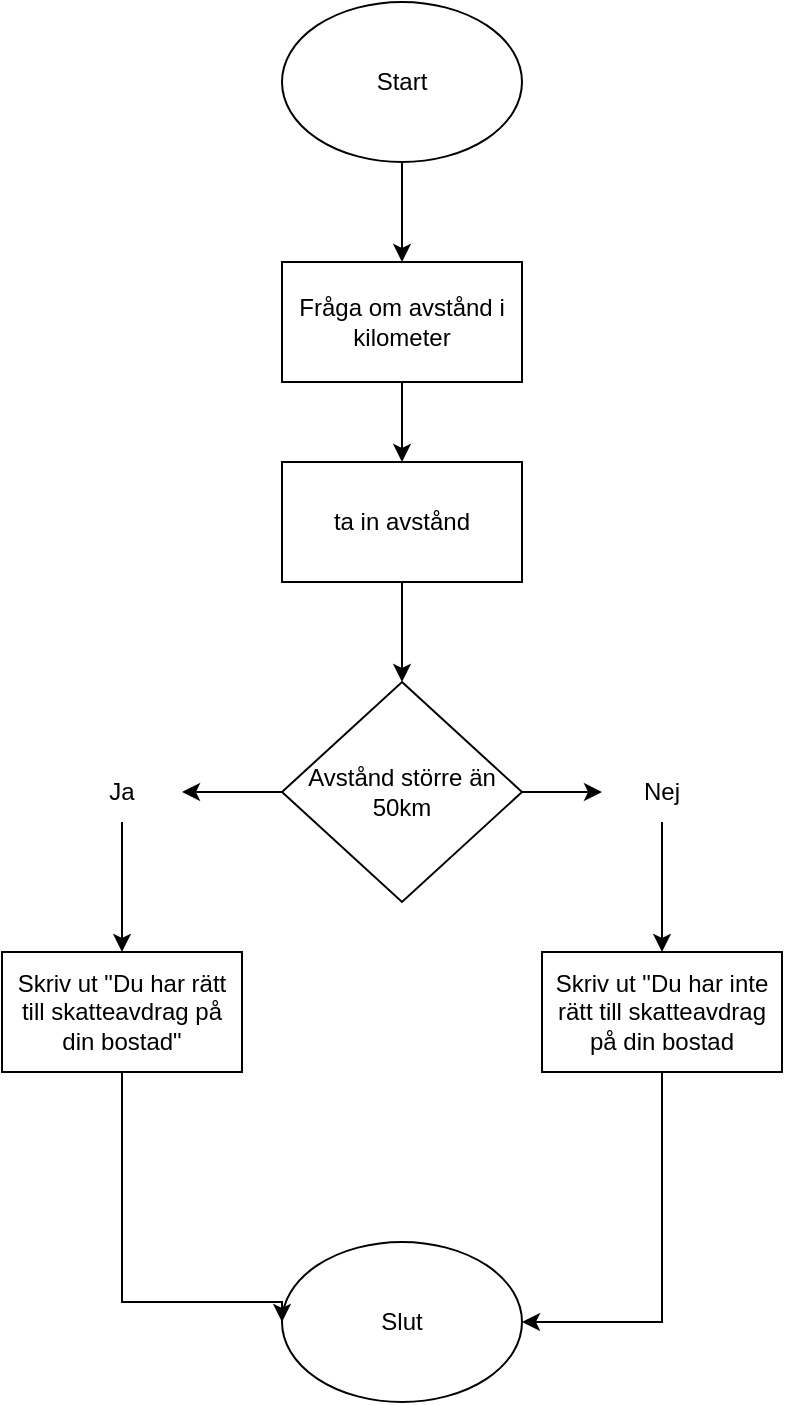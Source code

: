 <mxfile version="22.1.8" type="github">
  <diagram name="Sida-1" id="yPpwmeV9KJYCm5tZkfwi">
    <mxGraphModel dx="1539" dy="778" grid="1" gridSize="10" guides="1" tooltips="1" connect="1" arrows="1" fold="1" page="1" pageScale="1" pageWidth="827" pageHeight="1169" math="0" shadow="0">
      <root>
        <mxCell id="0" />
        <mxCell id="1" parent="0" />
        <mxCell id="3TbTK0MZ1GDGXiROB_Ax-4" value="" style="edgeStyle=orthogonalEdgeStyle;rounded=0;orthogonalLoop=1;jettySize=auto;html=1;" parent="1" source="3TbTK0MZ1GDGXiROB_Ax-1" target="3TbTK0MZ1GDGXiROB_Ax-2" edge="1">
          <mxGeometry relative="1" as="geometry" />
        </mxCell>
        <mxCell id="3TbTK0MZ1GDGXiROB_Ax-1" value="Start" style="ellipse;whiteSpace=wrap;html=1;" parent="1" vertex="1">
          <mxGeometry x="-30" y="270" width="120" height="80" as="geometry" />
        </mxCell>
        <mxCell id="3TbTK0MZ1GDGXiROB_Ax-5" value="" style="edgeStyle=orthogonalEdgeStyle;rounded=0;orthogonalLoop=1;jettySize=auto;html=1;" parent="1" source="3TbTK0MZ1GDGXiROB_Ax-2" target="3TbTK0MZ1GDGXiROB_Ax-3" edge="1">
          <mxGeometry relative="1" as="geometry" />
        </mxCell>
        <mxCell id="3TbTK0MZ1GDGXiROB_Ax-2" value="Fråga om avstånd i kilometer" style="rounded=0;whiteSpace=wrap;html=1;" parent="1" vertex="1">
          <mxGeometry x="-30" y="400" width="120" height="60" as="geometry" />
        </mxCell>
        <mxCell id="3TbTK0MZ1GDGXiROB_Ax-9" value="" style="edgeStyle=orthogonalEdgeStyle;rounded=0;orthogonalLoop=1;jettySize=auto;html=1;entryX=0.5;entryY=0;entryDx=0;entryDy=0;" parent="1" source="3TbTK0MZ1GDGXiROB_Ax-3" target="3TbTK0MZ1GDGXiROB_Ax-12" edge="1">
          <mxGeometry relative="1" as="geometry">
            <mxPoint x="30" y="630.0" as="targetPoint" />
          </mxGeometry>
        </mxCell>
        <mxCell id="3TbTK0MZ1GDGXiROB_Ax-3" value="ta in avstånd" style="rounded=0;whiteSpace=wrap;html=1;" parent="1" vertex="1">
          <mxGeometry x="-30" y="500" width="120" height="60" as="geometry" />
        </mxCell>
        <mxCell id="3TbTK0MZ1GDGXiROB_Ax-8" value="Slut" style="ellipse;whiteSpace=wrap;html=1;" parent="1" vertex="1">
          <mxGeometry x="-30" y="890" width="120" height="80" as="geometry" />
        </mxCell>
        <mxCell id="3TbTK0MZ1GDGXiROB_Ax-18" value="" style="edgeStyle=orthogonalEdgeStyle;rounded=0;orthogonalLoop=1;jettySize=auto;html=1;" parent="1" source="3TbTK0MZ1GDGXiROB_Ax-12" target="3TbTK0MZ1GDGXiROB_Ax-16" edge="1">
          <mxGeometry relative="1" as="geometry" />
        </mxCell>
        <mxCell id="3TbTK0MZ1GDGXiROB_Ax-32" value="" style="edgeStyle=orthogonalEdgeStyle;rounded=0;orthogonalLoop=1;jettySize=auto;html=1;" parent="1" source="3TbTK0MZ1GDGXiROB_Ax-12" target="3TbTK0MZ1GDGXiROB_Ax-15" edge="1">
          <mxGeometry relative="1" as="geometry" />
        </mxCell>
        <mxCell id="3TbTK0MZ1GDGXiROB_Ax-12" value="Avstånd större än 50km" style="rhombus;whiteSpace=wrap;html=1;" parent="1" vertex="1">
          <mxGeometry x="-30" y="610" width="120" height="110" as="geometry" />
        </mxCell>
        <mxCell id="3TbTK0MZ1GDGXiROB_Ax-25" value="" style="edgeStyle=orthogonalEdgeStyle;rounded=0;orthogonalLoop=1;jettySize=auto;html=1;" parent="1" source="3TbTK0MZ1GDGXiROB_Ax-15" target="3TbTK0MZ1GDGXiROB_Ax-24" edge="1">
          <mxGeometry relative="1" as="geometry" />
        </mxCell>
        <mxCell id="3TbTK0MZ1GDGXiROB_Ax-15" value="Nej" style="text;html=1;strokeColor=none;fillColor=none;align=center;verticalAlign=middle;whiteSpace=wrap;rounded=0;" parent="1" vertex="1">
          <mxGeometry x="130" y="650" width="60" height="30" as="geometry" />
        </mxCell>
        <mxCell id="3TbTK0MZ1GDGXiROB_Ax-20" value="" style="edgeStyle=orthogonalEdgeStyle;rounded=0;orthogonalLoop=1;jettySize=auto;html=1;" parent="1" source="3TbTK0MZ1GDGXiROB_Ax-16" target="3TbTK0MZ1GDGXiROB_Ax-19" edge="1">
          <mxGeometry relative="1" as="geometry" />
        </mxCell>
        <mxCell id="3TbTK0MZ1GDGXiROB_Ax-16" value="Ja" style="text;html=1;strokeColor=none;fillColor=none;align=center;verticalAlign=middle;whiteSpace=wrap;rounded=0;" parent="1" vertex="1">
          <mxGeometry x="-140" y="650" width="60" height="30" as="geometry" />
        </mxCell>
        <mxCell id="3TbTK0MZ1GDGXiROB_Ax-22" value="" style="edgeStyle=orthogonalEdgeStyle;rounded=0;orthogonalLoop=1;jettySize=auto;html=1;entryX=0;entryY=0.5;entryDx=0;entryDy=0;" parent="1" source="3TbTK0MZ1GDGXiROB_Ax-19" target="3TbTK0MZ1GDGXiROB_Ax-8" edge="1">
          <mxGeometry relative="1" as="geometry">
            <mxPoint x="-50" y="890" as="targetPoint" />
            <Array as="points">
              <mxPoint x="-110" y="920" />
              <mxPoint x="-30" y="920" />
            </Array>
          </mxGeometry>
        </mxCell>
        <mxCell id="3TbTK0MZ1GDGXiROB_Ax-19" value="Skriv ut &quot;Du har rätt till skatteavdrag på din bostad&quot;" style="whiteSpace=wrap;html=1;" parent="1" vertex="1">
          <mxGeometry x="-170" y="745" width="120" height="60" as="geometry" />
        </mxCell>
        <mxCell id="3TbTK0MZ1GDGXiROB_Ax-31" value="" style="edgeStyle=orthogonalEdgeStyle;rounded=0;orthogonalLoop=1;jettySize=auto;html=1;entryX=1;entryY=0.5;entryDx=0;entryDy=0;" parent="1" source="3TbTK0MZ1GDGXiROB_Ax-24" target="3TbTK0MZ1GDGXiROB_Ax-8" edge="1">
          <mxGeometry relative="1" as="geometry">
            <mxPoint x="160" y="915.0" as="targetPoint" />
            <Array as="points">
              <mxPoint x="160" y="930" />
            </Array>
          </mxGeometry>
        </mxCell>
        <mxCell id="3TbTK0MZ1GDGXiROB_Ax-24" value="Skriv ut &quot;Du har inte rätt till skatteavdrag på din bostad" style="whiteSpace=wrap;html=1;" parent="1" vertex="1">
          <mxGeometry x="100" y="745" width="120" height="60" as="geometry" />
        </mxCell>
      </root>
    </mxGraphModel>
  </diagram>
</mxfile>
